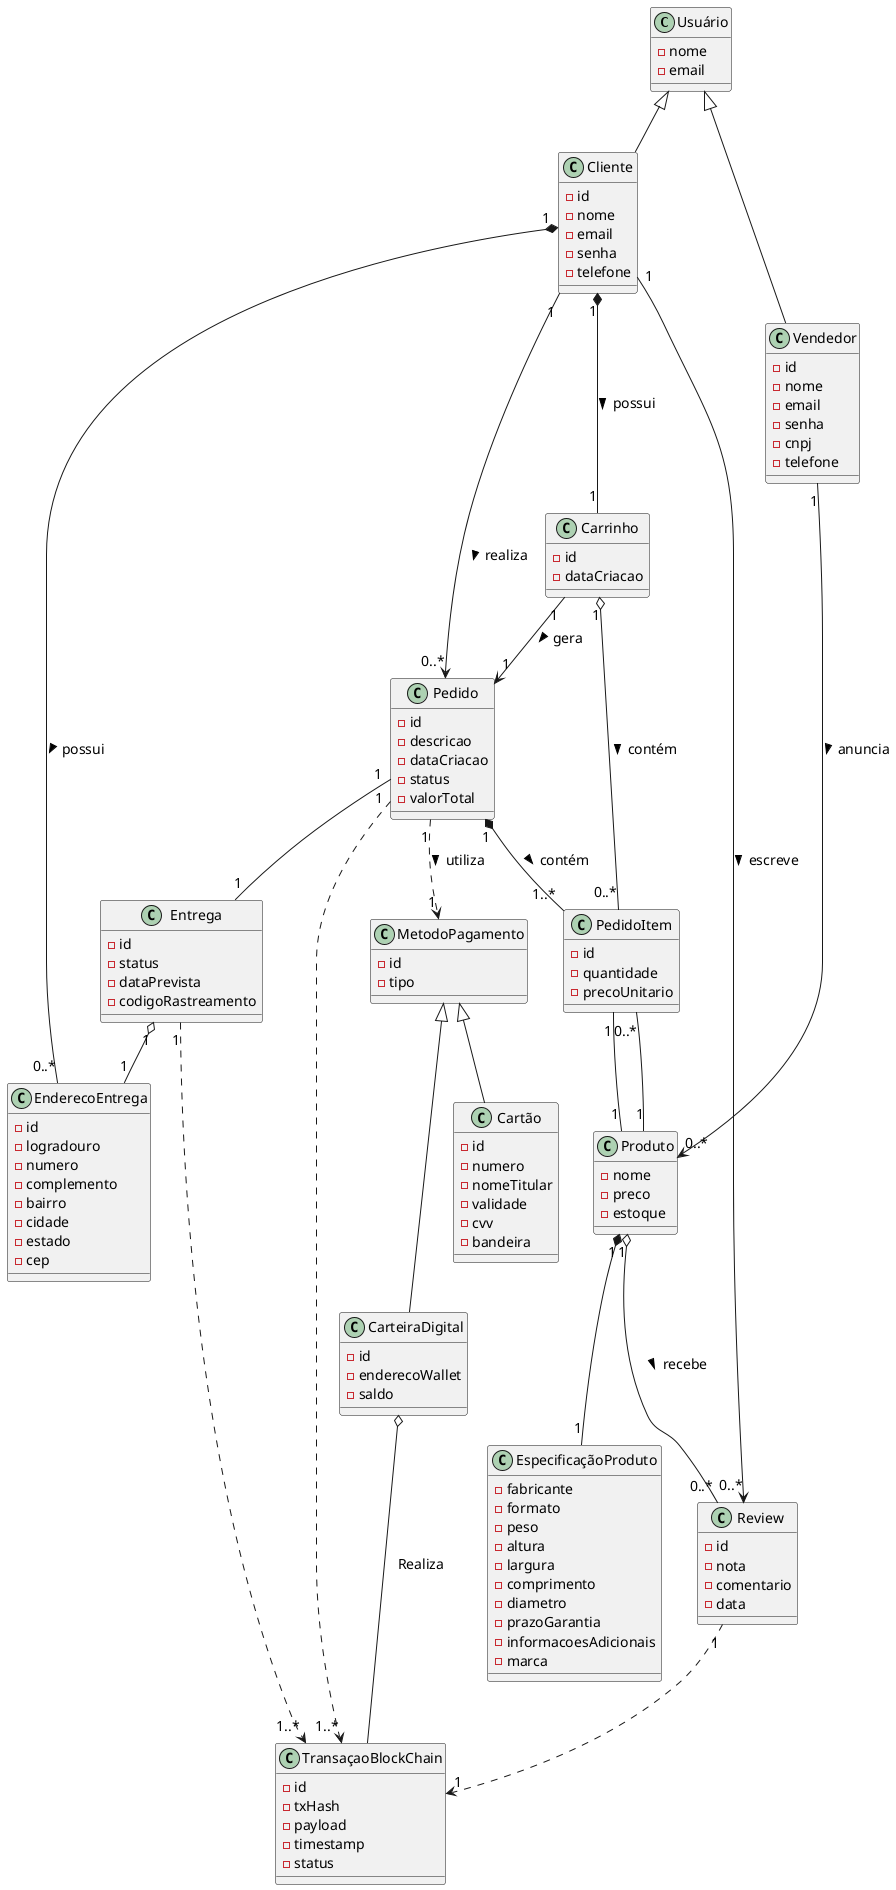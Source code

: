 @startuml ChainBuy
top to bottom direction

skinparam defaultFontName "Arial"
skinparam defaultFontSize 14
' Classes base
class Usuário {
    -nome
    -email
}

class Produto {
    -nome   
    -preco
    -estoque
}

class EspecificaçãoProduto {
    -fabricante
    -formato
    -peso
    -altura
    -largura
    -comprimento
    -diametro
    -prazoGarantia
    -informacoesAdicionais
    -marca
}

class Cliente {
    -id
    -nome
    -email
    -senha
    -telefone
}

class EnderecoEntrega {
    -id
    -logradouro
    -numero
    -complemento
    -bairro
    -cidade
    -estado
    -cep
}

class Vendedor {
    -id
    -nome
    -email
    -senha
    -cnpj
    -telefone
}

class Pedido {
    -id
    -descricao
    -dataCriacao
    -status
    -valorTotal
}

class PedidoItem {
    -id
    -quantidade
    -precoUnitario
}

class MetodoPagamento {
    -id
    -tipo
}

class Carrinho {
    -id
    -dataCriacao
}

class CarteiraDigital {
    -id
    -enderecoWallet
    -saldo
}

class Cartão {
    -id
    -numero
    -nomeTitular
    -validade
    -cvv
    -bandeira
}

class Entrega {
    -id
    -status
    -dataPrevista
    -codigoRastreamento
}

class Review {
    -id
    -nota
    -comentario
    -data
}

class TransaçaoBlockChain {
    -id
    -txHash
    -payload
    -timestamp
    -status
}

MetodoPagamento <|-- Cartão
MetodoPagamento <|-- CarteiraDigital
Usuário <|-- Cliente
Usuário <|-- Vendedor

Vendedor "1" --> "0..*" Produto : anuncia >
Cliente "1" --> "0..*" Pedido : realiza >
PedidoItem "1" -- "1" Produto
Produto "1" -- "0..*" PedidoItem
Carrinho "1" --> "1" Pedido : gera >
Cliente "1" --> "0..*" Review : escreve >
Pedido "1" -- "1" Entrega

Produto "1" o-- "0..*" Review : recebe >
Carrinho "1" o-- "0..*" PedidoItem : contém >
CarteiraDigital o-- TransaçaoBlockChain : Realiza
Entrega "1" o-- "1" EnderecoEntrega

Entrega "1" ..> "1..*" TransaçaoBlockChain
Pedido "1" ..> "1" MetodoPagamento : utiliza >
Pedido "1" ..> "1..*" TransaçaoBlockChain
Review "1" ..> "1" TransaçaoBlockChain

Cliente "1" *-- "0..*" EnderecoEntrega : possui >
Cliente "1" *-- "1" Carrinho : possui >
Produto "1" *-- "1" EspecificaçãoProduto
Pedido "1" *-- "1..*" PedidoItem: contém >
@enduml
